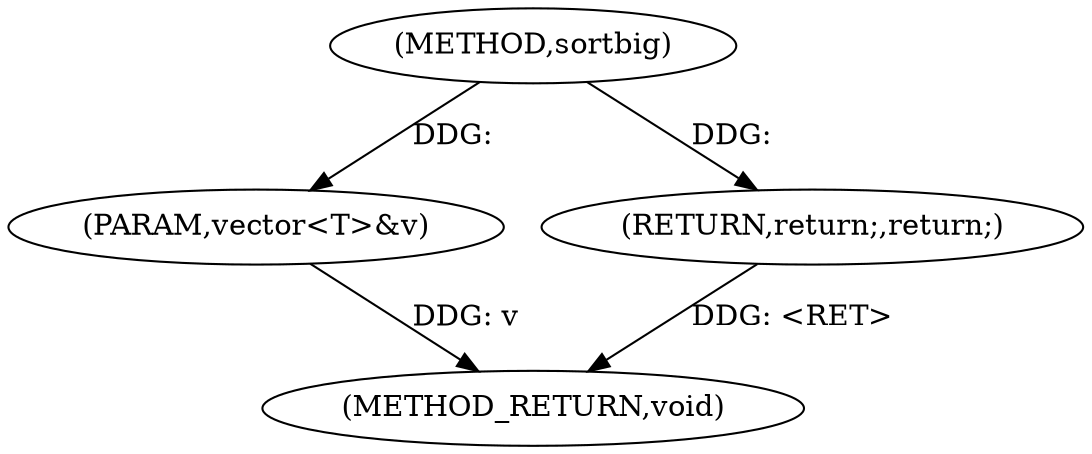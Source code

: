 digraph "sortbig" {  
"1000791" [label = "(METHOD,sortbig)" ]
"1000795" [label = "(METHOD_RETURN,void)" ]
"1000792" [label = "(PARAM,vector<T>&v)" ]
"1000794" [label = "(RETURN,return;,return;)" ]
  "1000794" -> "1000795"  [ label = "DDG: <RET>"] 
  "1000792" -> "1000795"  [ label = "DDG: v"] 
  "1000791" -> "1000792"  [ label = "DDG: "] 
  "1000791" -> "1000794"  [ label = "DDG: "] 
}
